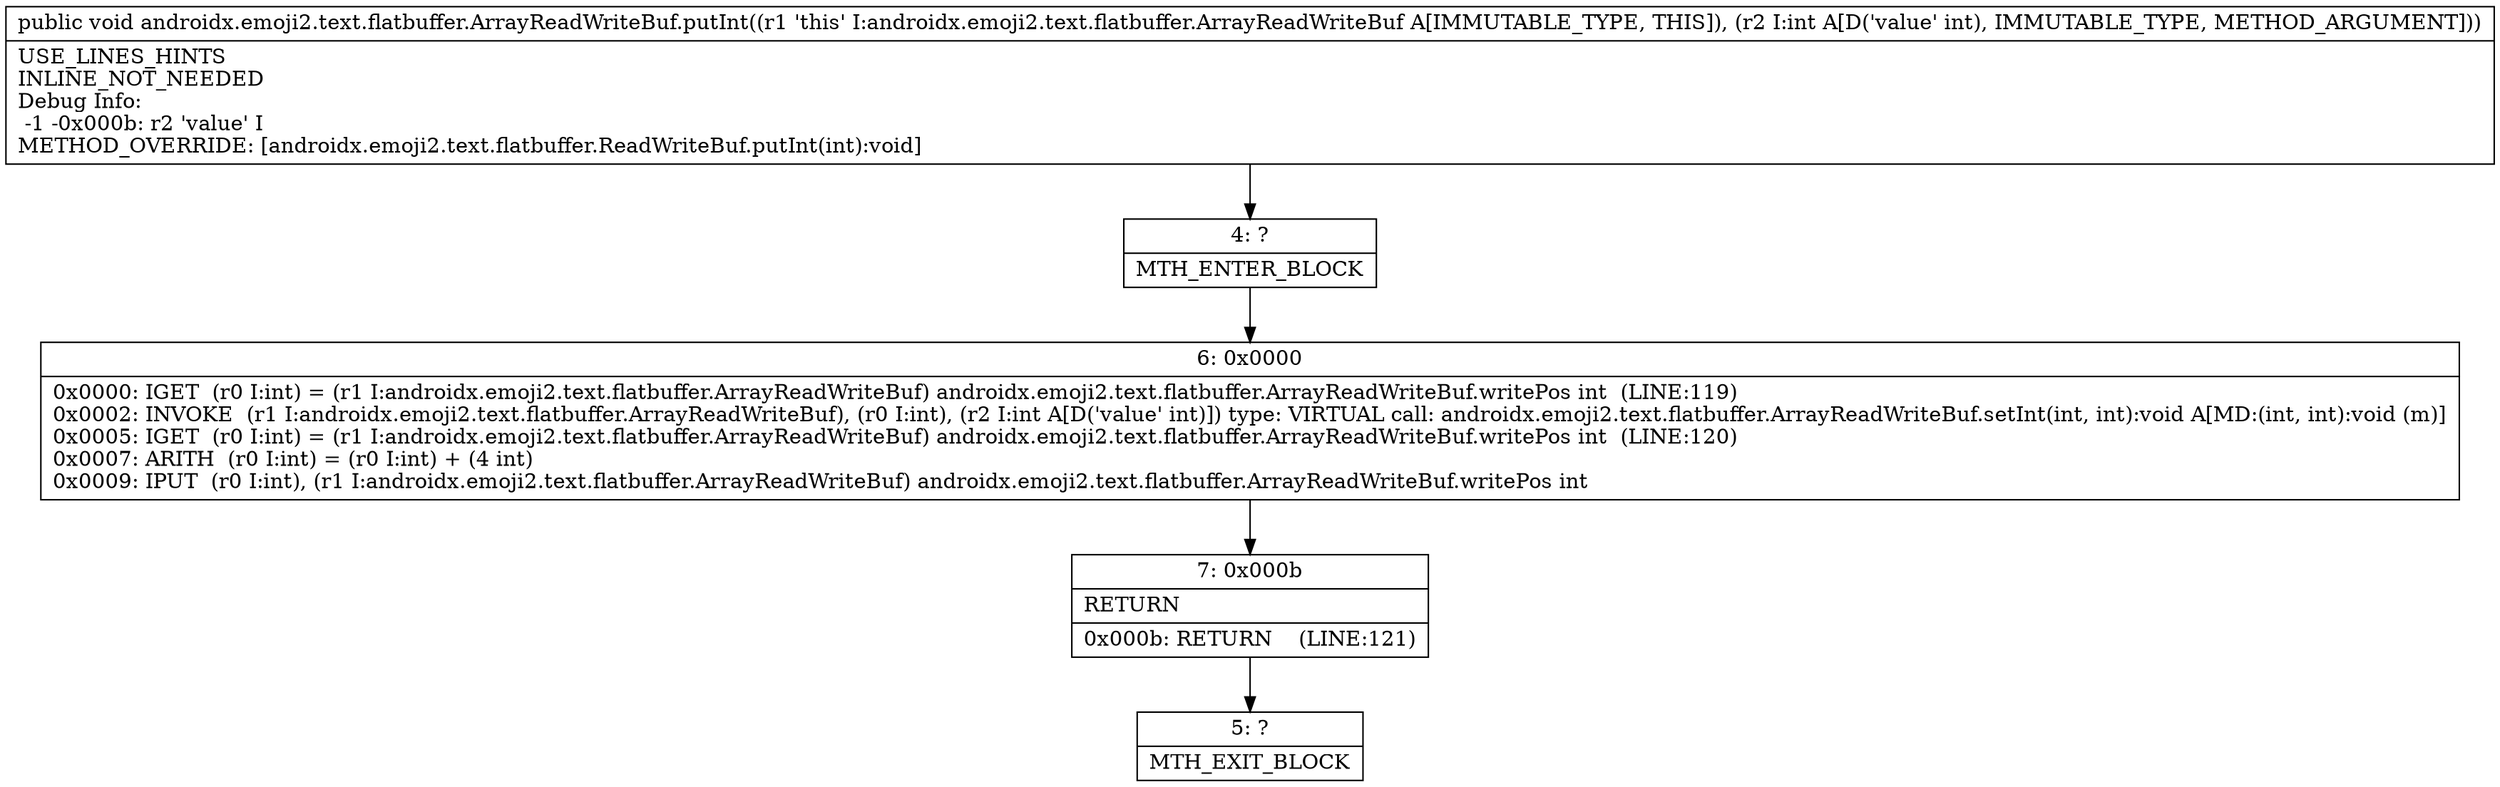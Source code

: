 digraph "CFG forandroidx.emoji2.text.flatbuffer.ArrayReadWriteBuf.putInt(I)V" {
Node_4 [shape=record,label="{4\:\ ?|MTH_ENTER_BLOCK\l}"];
Node_6 [shape=record,label="{6\:\ 0x0000|0x0000: IGET  (r0 I:int) = (r1 I:androidx.emoji2.text.flatbuffer.ArrayReadWriteBuf) androidx.emoji2.text.flatbuffer.ArrayReadWriteBuf.writePos int  (LINE:119)\l0x0002: INVOKE  (r1 I:androidx.emoji2.text.flatbuffer.ArrayReadWriteBuf), (r0 I:int), (r2 I:int A[D('value' int)]) type: VIRTUAL call: androidx.emoji2.text.flatbuffer.ArrayReadWriteBuf.setInt(int, int):void A[MD:(int, int):void (m)]\l0x0005: IGET  (r0 I:int) = (r1 I:androidx.emoji2.text.flatbuffer.ArrayReadWriteBuf) androidx.emoji2.text.flatbuffer.ArrayReadWriteBuf.writePos int  (LINE:120)\l0x0007: ARITH  (r0 I:int) = (r0 I:int) + (4 int) \l0x0009: IPUT  (r0 I:int), (r1 I:androidx.emoji2.text.flatbuffer.ArrayReadWriteBuf) androidx.emoji2.text.flatbuffer.ArrayReadWriteBuf.writePos int \l}"];
Node_7 [shape=record,label="{7\:\ 0x000b|RETURN\l|0x000b: RETURN    (LINE:121)\l}"];
Node_5 [shape=record,label="{5\:\ ?|MTH_EXIT_BLOCK\l}"];
MethodNode[shape=record,label="{public void androidx.emoji2.text.flatbuffer.ArrayReadWriteBuf.putInt((r1 'this' I:androidx.emoji2.text.flatbuffer.ArrayReadWriteBuf A[IMMUTABLE_TYPE, THIS]), (r2 I:int A[D('value' int), IMMUTABLE_TYPE, METHOD_ARGUMENT]))  | USE_LINES_HINTS\lINLINE_NOT_NEEDED\lDebug Info:\l  \-1 \-0x000b: r2 'value' I\lMETHOD_OVERRIDE: [androidx.emoji2.text.flatbuffer.ReadWriteBuf.putInt(int):void]\l}"];
MethodNode -> Node_4;Node_4 -> Node_6;
Node_6 -> Node_7;
Node_7 -> Node_5;
}

